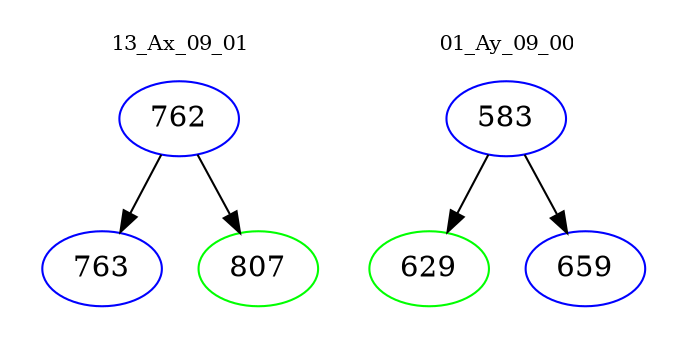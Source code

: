 digraph{
subgraph cluster_0 {
color = white
label = "13_Ax_09_01";
fontsize=10;
T0_762 [label="762", color="blue"]
T0_762 -> T0_763 [color="black"]
T0_763 [label="763", color="blue"]
T0_762 -> T0_807 [color="black"]
T0_807 [label="807", color="green"]
}
subgraph cluster_1 {
color = white
label = "01_Ay_09_00";
fontsize=10;
T1_583 [label="583", color="blue"]
T1_583 -> T1_629 [color="black"]
T1_629 [label="629", color="green"]
T1_583 -> T1_659 [color="black"]
T1_659 [label="659", color="blue"]
}
}
